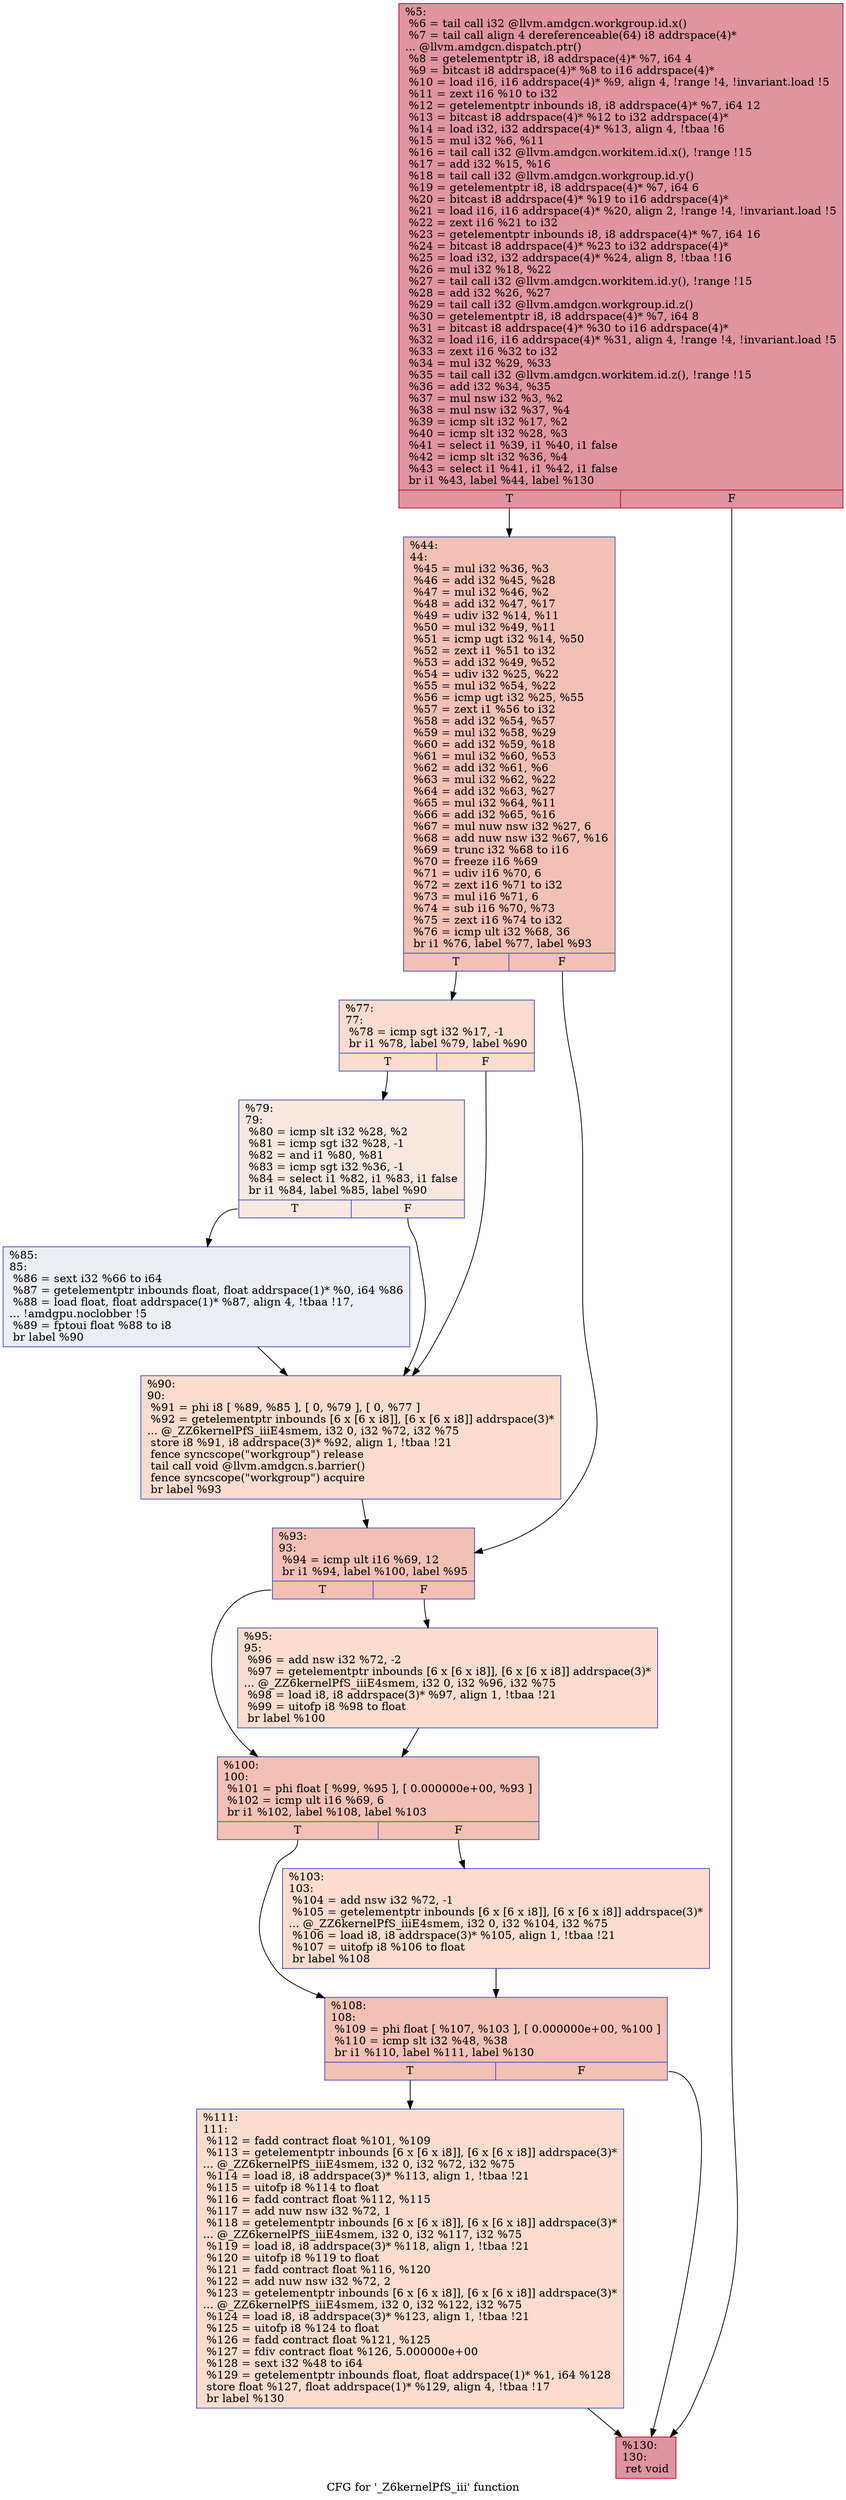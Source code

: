 digraph "CFG for '_Z6kernelPfS_iii' function" {
	label="CFG for '_Z6kernelPfS_iii' function";

	Node0x5a25530 [shape=record,color="#b70d28ff", style=filled, fillcolor="#b70d2870",label="{%5:\l  %6 = tail call i32 @llvm.amdgcn.workgroup.id.x()\l  %7 = tail call align 4 dereferenceable(64) i8 addrspace(4)*\l... @llvm.amdgcn.dispatch.ptr()\l  %8 = getelementptr i8, i8 addrspace(4)* %7, i64 4\l  %9 = bitcast i8 addrspace(4)* %8 to i16 addrspace(4)*\l  %10 = load i16, i16 addrspace(4)* %9, align 4, !range !4, !invariant.load !5\l  %11 = zext i16 %10 to i32\l  %12 = getelementptr inbounds i8, i8 addrspace(4)* %7, i64 12\l  %13 = bitcast i8 addrspace(4)* %12 to i32 addrspace(4)*\l  %14 = load i32, i32 addrspace(4)* %13, align 4, !tbaa !6\l  %15 = mul i32 %6, %11\l  %16 = tail call i32 @llvm.amdgcn.workitem.id.x(), !range !15\l  %17 = add i32 %15, %16\l  %18 = tail call i32 @llvm.amdgcn.workgroup.id.y()\l  %19 = getelementptr i8, i8 addrspace(4)* %7, i64 6\l  %20 = bitcast i8 addrspace(4)* %19 to i16 addrspace(4)*\l  %21 = load i16, i16 addrspace(4)* %20, align 2, !range !4, !invariant.load !5\l  %22 = zext i16 %21 to i32\l  %23 = getelementptr inbounds i8, i8 addrspace(4)* %7, i64 16\l  %24 = bitcast i8 addrspace(4)* %23 to i32 addrspace(4)*\l  %25 = load i32, i32 addrspace(4)* %24, align 8, !tbaa !16\l  %26 = mul i32 %18, %22\l  %27 = tail call i32 @llvm.amdgcn.workitem.id.y(), !range !15\l  %28 = add i32 %26, %27\l  %29 = tail call i32 @llvm.amdgcn.workgroup.id.z()\l  %30 = getelementptr i8, i8 addrspace(4)* %7, i64 8\l  %31 = bitcast i8 addrspace(4)* %30 to i16 addrspace(4)*\l  %32 = load i16, i16 addrspace(4)* %31, align 4, !range !4, !invariant.load !5\l  %33 = zext i16 %32 to i32\l  %34 = mul i32 %29, %33\l  %35 = tail call i32 @llvm.amdgcn.workitem.id.z(), !range !15\l  %36 = add i32 %34, %35\l  %37 = mul nsw i32 %3, %2\l  %38 = mul nsw i32 %37, %4\l  %39 = icmp slt i32 %17, %2\l  %40 = icmp slt i32 %28, %3\l  %41 = select i1 %39, i1 %40, i1 false\l  %42 = icmp slt i32 %36, %4\l  %43 = select i1 %41, i1 %42, i1 false\l  br i1 %43, label %44, label %130\l|{<s0>T|<s1>F}}"];
	Node0x5a25530:s0 -> Node0x5a2a070;
	Node0x5a25530:s1 -> Node0x5a2a100;
	Node0x5a2a070 [shape=record,color="#3d50c3ff", style=filled, fillcolor="#e5705870",label="{%44:\l44:                                               \l  %45 = mul i32 %36, %3\l  %46 = add i32 %45, %28\l  %47 = mul i32 %46, %2\l  %48 = add i32 %47, %17\l  %49 = udiv i32 %14, %11\l  %50 = mul i32 %49, %11\l  %51 = icmp ugt i32 %14, %50\l  %52 = zext i1 %51 to i32\l  %53 = add i32 %49, %52\l  %54 = udiv i32 %25, %22\l  %55 = mul i32 %54, %22\l  %56 = icmp ugt i32 %25, %55\l  %57 = zext i1 %56 to i32\l  %58 = add i32 %54, %57\l  %59 = mul i32 %58, %29\l  %60 = add i32 %59, %18\l  %61 = mul i32 %60, %53\l  %62 = add i32 %61, %6\l  %63 = mul i32 %62, %22\l  %64 = add i32 %63, %27\l  %65 = mul i32 %64, %11\l  %66 = add i32 %65, %16\l  %67 = mul nuw nsw i32 %27, 6\l  %68 = add nuw nsw i32 %67, %16\l  %69 = trunc i32 %68 to i16\l  %70 = freeze i16 %69\l  %71 = udiv i16 %70, 6\l  %72 = zext i16 %71 to i32\l  %73 = mul i16 %71, 6\l  %74 = sub i16 %70, %73\l  %75 = zext i16 %74 to i32\l  %76 = icmp ult i32 %68, 36\l  br i1 %76, label %77, label %93\l|{<s0>T|<s1>F}}"];
	Node0x5a2a070:s0 -> Node0x5a2b5e0;
	Node0x5a2a070:s1 -> Node0x5a2b670;
	Node0x5a2b5e0 [shape=record,color="#3d50c3ff", style=filled, fillcolor="#f7af9170",label="{%77:\l77:                                               \l  %78 = icmp sgt i32 %17, -1\l  br i1 %78, label %79, label %90\l|{<s0>T|<s1>F}}"];
	Node0x5a2b5e0:s0 -> Node0x5a2b870;
	Node0x5a2b5e0:s1 -> Node0x5a2b8c0;
	Node0x5a2b870 [shape=record,color="#3d50c3ff", style=filled, fillcolor="#f1ccb870",label="{%79:\l79:                                               \l  %80 = icmp slt i32 %28, %2\l  %81 = icmp sgt i32 %28, -1\l  %82 = and i1 %80, %81\l  %83 = icmp sgt i32 %36, -1\l  %84 = select i1 %82, i1 %83, i1 false\l  br i1 %84, label %85, label %90\l|{<s0>T|<s1>F}}"];
	Node0x5a2b870:s0 -> Node0x5a2bcf0;
	Node0x5a2b870:s1 -> Node0x5a2b8c0;
	Node0x5a2bcf0 [shape=record,color="#3d50c3ff", style=filled, fillcolor="#d1dae970",label="{%85:\l85:                                               \l  %86 = sext i32 %66 to i64\l  %87 = getelementptr inbounds float, float addrspace(1)* %0, i64 %86\l  %88 = load float, float addrspace(1)* %87, align 4, !tbaa !17,\l... !amdgpu.noclobber !5\l  %89 = fptoui float %88 to i8\l  br label %90\l}"];
	Node0x5a2bcf0 -> Node0x5a2b8c0;
	Node0x5a2b8c0 [shape=record,color="#3d50c3ff", style=filled, fillcolor="#f7af9170",label="{%90:\l90:                                               \l  %91 = phi i8 [ %89, %85 ], [ 0, %79 ], [ 0, %77 ]\l  %92 = getelementptr inbounds [6 x [6 x i8]], [6 x [6 x i8]] addrspace(3)*\l... @_ZZ6kernelPfS_iiiE4smem, i32 0, i32 %72, i32 %75\l  store i8 %91, i8 addrspace(3)* %92, align 1, !tbaa !21\l  fence syncscope(\"workgroup\") release\l  tail call void @llvm.amdgcn.s.barrier()\l  fence syncscope(\"workgroup\") acquire\l  br label %93\l}"];
	Node0x5a2b8c0 -> Node0x5a2b670;
	Node0x5a2b670 [shape=record,color="#3d50c3ff", style=filled, fillcolor="#e5705870",label="{%93:\l93:                                               \l  %94 = icmp ult i16 %69, 12\l  br i1 %94, label %100, label %95\l|{<s0>T|<s1>F}}"];
	Node0x5a2b670:s0 -> Node0x5a2c980;
	Node0x5a2b670:s1 -> Node0x5a2c9d0;
	Node0x5a2c9d0 [shape=record,color="#3d50c3ff", style=filled, fillcolor="#f7af9170",label="{%95:\l95:                                               \l  %96 = add nsw i32 %72, -2\l  %97 = getelementptr inbounds [6 x [6 x i8]], [6 x [6 x i8]] addrspace(3)*\l... @_ZZ6kernelPfS_iiiE4smem, i32 0, i32 %96, i32 %75\l  %98 = load i8, i8 addrspace(3)* %97, align 1, !tbaa !21\l  %99 = uitofp i8 %98 to float\l  br label %100\l}"];
	Node0x5a2c9d0 -> Node0x5a2c980;
	Node0x5a2c980 [shape=record,color="#3d50c3ff", style=filled, fillcolor="#e5705870",label="{%100:\l100:                                              \l  %101 = phi float [ %99, %95 ], [ 0.000000e+00, %93 ]\l  %102 = icmp ult i16 %69, 6\l  br i1 %102, label %108, label %103\l|{<s0>T|<s1>F}}"];
	Node0x5a2c980:s0 -> Node0x5a2dfa0;
	Node0x5a2c980:s1 -> Node0x5a2dff0;
	Node0x5a2dff0 [shape=record,color="#3d50c3ff", style=filled, fillcolor="#f7af9170",label="{%103:\l103:                                              \l  %104 = add nsw i32 %72, -1\l  %105 = getelementptr inbounds [6 x [6 x i8]], [6 x [6 x i8]] addrspace(3)*\l... @_ZZ6kernelPfS_iiiE4smem, i32 0, i32 %104, i32 %75\l  %106 = load i8, i8 addrspace(3)* %105, align 1, !tbaa !21\l  %107 = uitofp i8 %106 to float\l  br label %108\l}"];
	Node0x5a2dff0 -> Node0x5a2dfa0;
	Node0x5a2dfa0 [shape=record,color="#3d50c3ff", style=filled, fillcolor="#e5705870",label="{%108:\l108:                                              \l  %109 = phi float [ %107, %103 ], [ 0.000000e+00, %100 ]\l  %110 = icmp slt i32 %48, %38\l  br i1 %110, label %111, label %130\l|{<s0>T|<s1>F}}"];
	Node0x5a2dfa0:s0 -> Node0x5a2e530;
	Node0x5a2dfa0:s1 -> Node0x5a2a100;
	Node0x5a2e530 [shape=record,color="#3d50c3ff", style=filled, fillcolor="#f7af9170",label="{%111:\l111:                                              \l  %112 = fadd contract float %101, %109\l  %113 = getelementptr inbounds [6 x [6 x i8]], [6 x [6 x i8]] addrspace(3)*\l... @_ZZ6kernelPfS_iiiE4smem, i32 0, i32 %72, i32 %75\l  %114 = load i8, i8 addrspace(3)* %113, align 1, !tbaa !21\l  %115 = uitofp i8 %114 to float\l  %116 = fadd contract float %112, %115\l  %117 = add nuw nsw i32 %72, 1\l  %118 = getelementptr inbounds [6 x [6 x i8]], [6 x [6 x i8]] addrspace(3)*\l... @_ZZ6kernelPfS_iiiE4smem, i32 0, i32 %117, i32 %75\l  %119 = load i8, i8 addrspace(3)* %118, align 1, !tbaa !21\l  %120 = uitofp i8 %119 to float\l  %121 = fadd contract float %116, %120\l  %122 = add nuw nsw i32 %72, 2\l  %123 = getelementptr inbounds [6 x [6 x i8]], [6 x [6 x i8]] addrspace(3)*\l... @_ZZ6kernelPfS_iiiE4smem, i32 0, i32 %122, i32 %75\l  %124 = load i8, i8 addrspace(3)* %123, align 1, !tbaa !21\l  %125 = uitofp i8 %124 to float\l  %126 = fadd contract float %121, %125\l  %127 = fdiv contract float %126, 5.000000e+00\l  %128 = sext i32 %48 to i64\l  %129 = getelementptr inbounds float, float addrspace(1)* %1, i64 %128\l  store float %127, float addrspace(1)* %129, align 4, !tbaa !17\l  br label %130\l}"];
	Node0x5a2e530 -> Node0x5a2a100;
	Node0x5a2a100 [shape=record,color="#b70d28ff", style=filled, fillcolor="#b70d2870",label="{%130:\l130:                                              \l  ret void\l}"];
}
